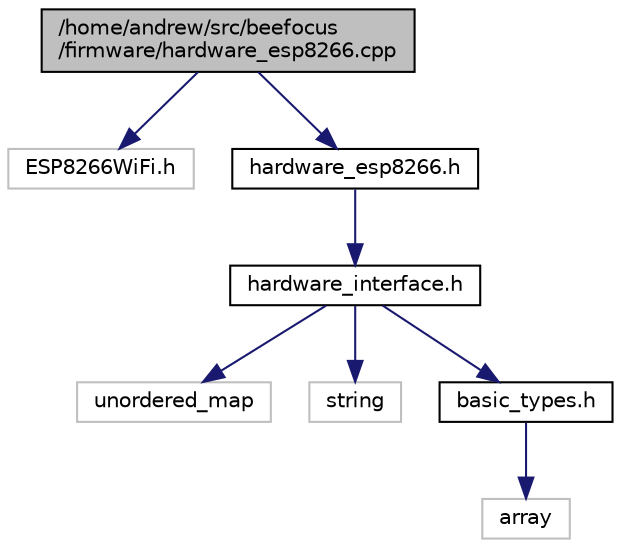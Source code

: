 digraph "/home/andrew/src/beefocus/firmware/hardware_esp8266.cpp"
{
 // INTERACTIVE_SVG=YES
  edge [fontname="Helvetica",fontsize="10",labelfontname="Helvetica",labelfontsize="10"];
  node [fontname="Helvetica",fontsize="10",shape=record];
  Node0 [label="/home/andrew/src/beefocus\l/firmware/hardware_esp8266.cpp",height=0.2,width=0.4,color="black", fillcolor="grey75", style="filled", fontcolor="black"];
  Node0 -> Node1 [color="midnightblue",fontsize="10",style="solid",fontname="Helvetica"];
  Node1 [label="ESP8266WiFi.h",height=0.2,width=0.4,color="grey75", fillcolor="white", style="filled"];
  Node0 -> Node2 [color="midnightblue",fontsize="10",style="solid",fontname="Helvetica"];
  Node2 [label="hardware_esp8266.h",height=0.2,width=0.4,color="black", fillcolor="white", style="filled",URL="$de/d2d/hardware__esp8266_8h.html"];
  Node2 -> Node3 [color="midnightblue",fontsize="10",style="solid",fontname="Helvetica"];
  Node3 [label="hardware_interface.h",height=0.2,width=0.4,color="black", fillcolor="white", style="filled",URL="$d4/d91/hardware__interface_8h.html"];
  Node3 -> Node4 [color="midnightblue",fontsize="10",style="solid",fontname="Helvetica"];
  Node4 [label="unordered_map",height=0.2,width=0.4,color="grey75", fillcolor="white", style="filled"];
  Node3 -> Node5 [color="midnightblue",fontsize="10",style="solid",fontname="Helvetica"];
  Node5 [label="string",height=0.2,width=0.4,color="grey75", fillcolor="white", style="filled"];
  Node3 -> Node6 [color="midnightblue",fontsize="10",style="solid",fontname="Helvetica"];
  Node6 [label="basic_types.h",height=0.2,width=0.4,color="black", fillcolor="white", style="filled",URL="$da/d1e/basic__types_8h.html"];
  Node6 -> Node7 [color="midnightblue",fontsize="10",style="solid",fontname="Helvetica"];
  Node7 [label="array",height=0.2,width=0.4,color="grey75", fillcolor="white", style="filled"];
}
